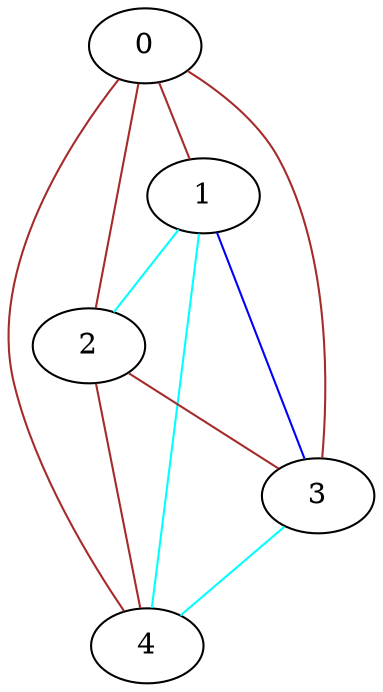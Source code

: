strict graph "complete_graph(5)" {
0;
1;
2;
3;
4;
0 -- 1  [color=brown];
0 -- 2  [color=brown];
0 -- 3  [color=brown];
0 -- 4  [color=brown];
1 -- 2  [color=cyan];
1 -- 3  [color=blue];
1 -- 4  [color=cyan];
2 -- 3  [color=brown];
2 -- 4  [color=brown];
3 -- 4  [color=cyan];
}
